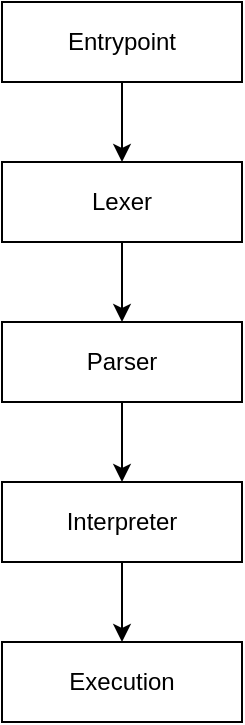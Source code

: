 <mxfile>
    <diagram id="issbR1QCMWRf6fZgOrcc" name="Page-1">
        <mxGraphModel dx="414" dy="609" grid="1" gridSize="10" guides="1" tooltips="1" connect="1" arrows="1" fold="1" page="1" pageScale="1" pageWidth="850" pageHeight="1100" math="0" shadow="0">
            <root>
                <mxCell id="0"/>
                <mxCell id="1" parent="0"/>
                <mxCell id="7" style="edgeStyle=none;html=1;exitX=0.5;exitY=1;exitDx=0;exitDy=0;entryX=0.5;entryY=0;entryDx=0;entryDy=0;" parent="1" source="2" target="3" edge="1">
                    <mxGeometry relative="1" as="geometry"/>
                </mxCell>
                <object label="Entrypoint" hedietLinkedDataV1_path="../../src/main.rs" hedietLinkedDataV1_start_col_x-num="0" hedietLinkedDataV1_start_line_x-num="4" hedietLinkedDataV1_end_col_x-num="11" hedietLinkedDataV1_end_line_x-num="4" id="2">
                    <mxCell style="rounded=0;whiteSpace=wrap;html=1;" parent="1" vertex="1">
                        <mxGeometry x="360" y="40" width="120" height="40" as="geometry"/>
                    </mxCell>
                </object>
                <mxCell id="8" style="edgeStyle=none;html=1;exitX=0.5;exitY=1;exitDx=0;exitDy=0;entryX=0.5;entryY=0;entryDx=0;entryDy=0;" parent="1" source="3" target="4" edge="1">
                    <mxGeometry relative="1" as="geometry"/>
                </mxCell>
                <object label="Lexer" hedietLinkedDataV1_path="../../src/lib.rs" hedietLinkedDataV1_start_col_x-num="0" hedietLinkedDataV1_start_line_x-num="24" hedietLinkedDataV1_end_col_x-num="12" hedietLinkedDataV1_end_line_x-num="28" id="3">
                    <mxCell style="rounded=0;whiteSpace=wrap;html=1;" parent="1" vertex="1">
                        <mxGeometry x="360" y="120" width="120" height="40" as="geometry"/>
                    </mxCell>
                </object>
                <mxCell id="9" style="edgeStyle=none;html=1;exitX=0.5;exitY=1;exitDx=0;exitDy=0;entryX=0.5;entryY=0;entryDx=0;entryDy=0;" parent="1" source="4" target="5" edge="1">
                    <mxGeometry relative="1" as="geometry"/>
                </mxCell>
                <object label="Parser" hedietLinkedDataV1_path="../../src/lib.rs" hedietLinkedDataV1_start_col_x-num="0" hedietLinkedDataV1_start_line_x-num="101" hedietLinkedDataV1_end_col_x-num="13" hedietLinkedDataV1_end_line_x-num="106" id="4">
                    <mxCell style="rounded=0;whiteSpace=wrap;html=1;" parent="1" vertex="1">
                        <mxGeometry x="360" y="200" width="120" height="40" as="geometry"/>
                    </mxCell>
                </object>
                <mxCell id="10" style="edgeStyle=none;html=1;exitX=0.5;exitY=1;exitDx=0;exitDy=0;entryX=0.5;entryY=0;entryDx=0;entryDy=0;" parent="1" source="5" target="6" edge="1">
                    <mxGeometry relative="1" as="geometry"/>
                </mxCell>
                <object label="Interpreter" hedietLinkedDataV1_path="../../src/lib.rs" hedietLinkedDataV1_start_col_x-num="0" hedietLinkedDataV1_start_line_x-num="223" hedietLinkedDataV1_end_col_x-num="18" hedietLinkedDataV1_end_line_x-num="229" id="5">
                    <mxCell style="rounded=0;whiteSpace=wrap;html=1;" parent="1" vertex="1">
                        <mxGeometry x="360" y="280" width="120" height="40" as="geometry"/>
                    </mxCell>
                </object>
                <mxCell id="6" value="Execution" style="rounded=0;whiteSpace=wrap;html=1;" parent="1" vertex="1">
                    <mxGeometry x="360" y="360" width="120" height="40" as="geometry"/>
                </mxCell>
            </root>
        </mxGraphModel>
    </diagram>
</mxfile>
